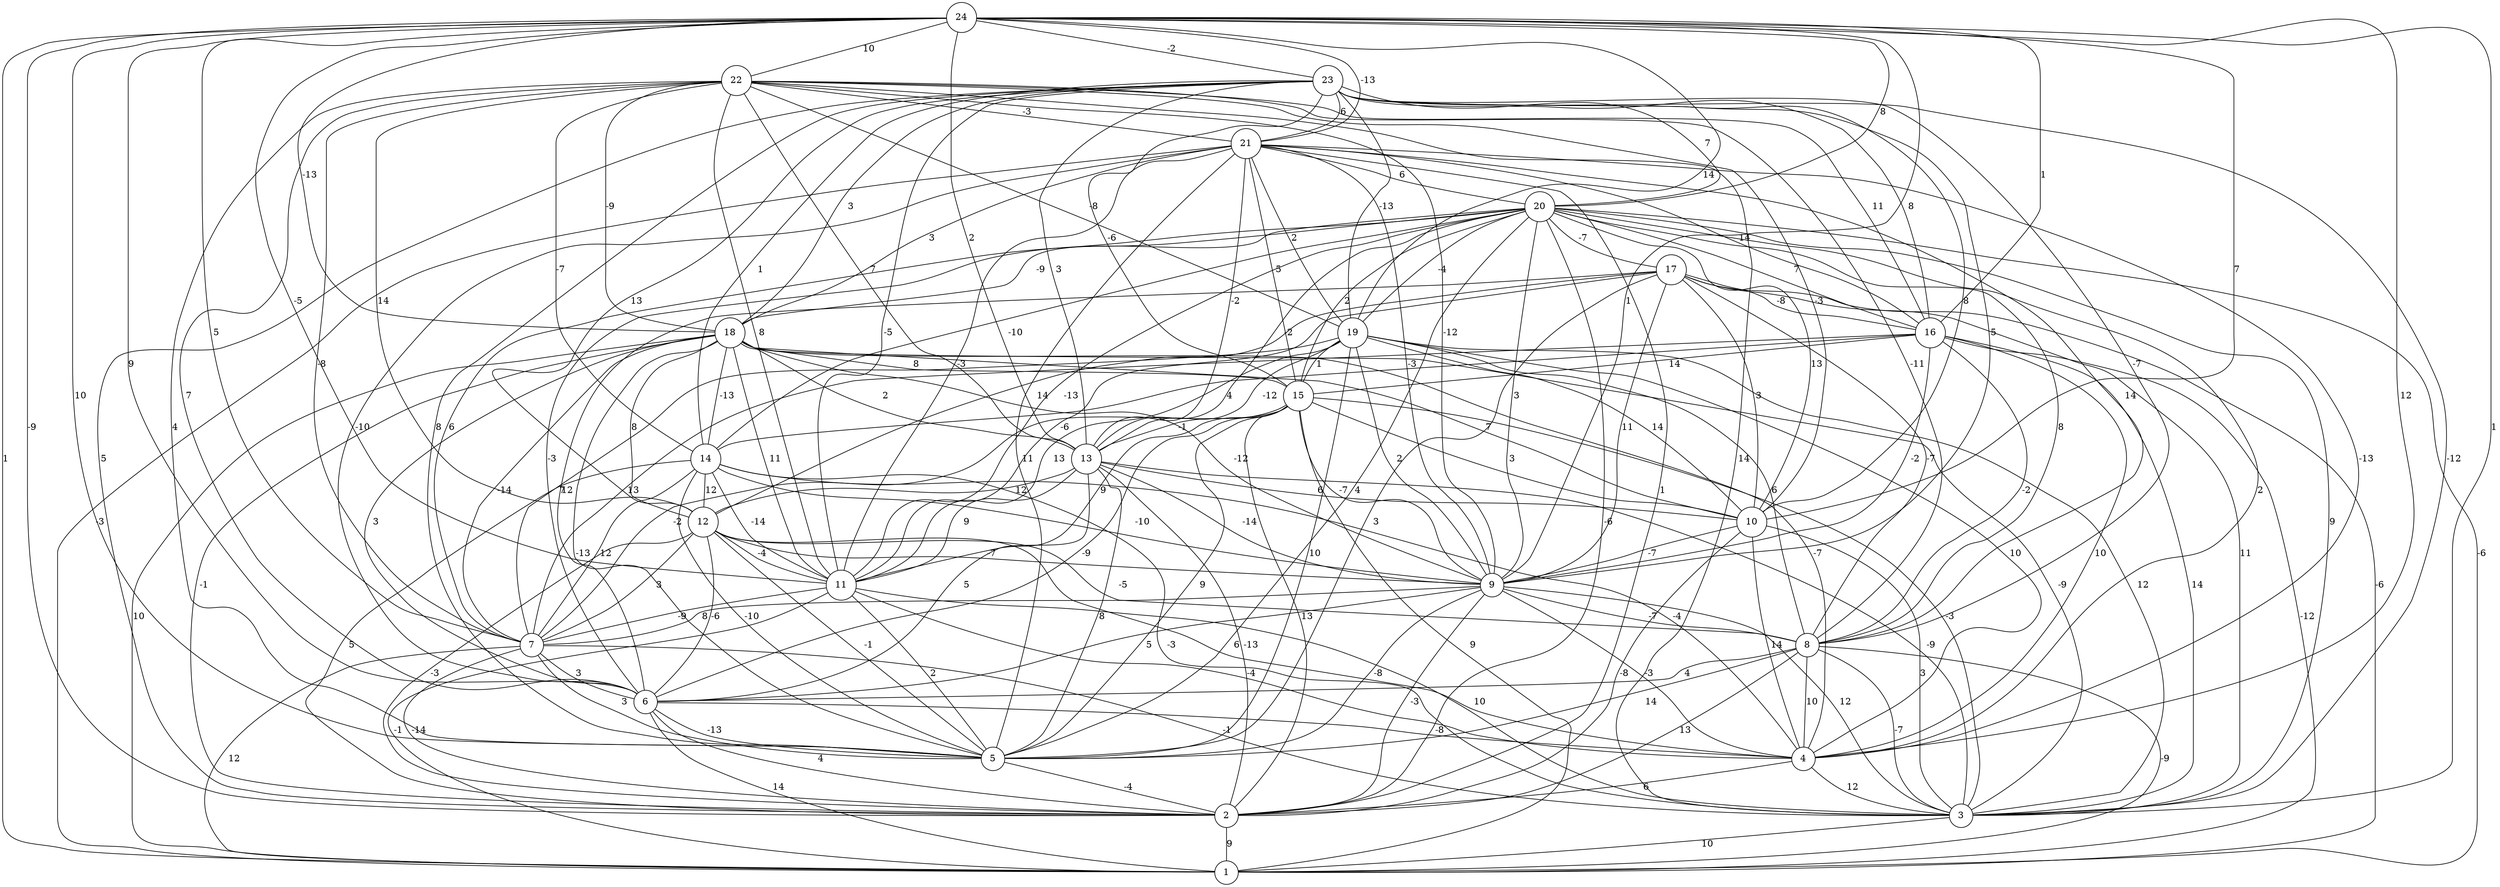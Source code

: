 graph { 
	 fontname="Helvetica,Arial,sans-serif" 
	 node [shape = circle]; 
	 24 -- 1 [label = "1"];
	 24 -- 2 [label = "-9"];
	 24 -- 3 [label = "1"];
	 24 -- 4 [label = "12"];
	 24 -- 5 [label = "10"];
	 24 -- 6 [label = "9"];
	 24 -- 7 [label = "5"];
	 24 -- 9 [label = "1"];
	 24 -- 10 [label = "7"];
	 24 -- 11 [label = "-5"];
	 24 -- 13 [label = "2"];
	 24 -- 16 [label = "1"];
	 24 -- 18 [label = "-13"];
	 24 -- 19 [label = "14"];
	 24 -- 20 [label = "8"];
	 24 -- 21 [label = "-13"];
	 24 -- 22 [label = "10"];
	 24 -- 23 [label = "-2"];
	 23 -- 2 [label = "5"];
	 23 -- 3 [label = "-12"];
	 23 -- 5 [label = "8"];
	 23 -- 8 [label = "-7"];
	 23 -- 9 [label = "5"];
	 23 -- 10 [label = "8"];
	 23 -- 11 [label = "-5"];
	 23 -- 12 [label = "13"];
	 23 -- 13 [label = "3"];
	 23 -- 14 [label = "1"];
	 23 -- 15 [label = "-6"];
	 23 -- 16 [label = "8"];
	 23 -- 18 [label = "3"];
	 23 -- 19 [label = "-13"];
	 23 -- 20 [label = "7"];
	 23 -- 21 [label = "6"];
	 22 -- 3 [label = "14"];
	 22 -- 5 [label = "4"];
	 22 -- 6 [label = "7"];
	 22 -- 7 [label = "-8"];
	 22 -- 8 [label = "-11"];
	 22 -- 9 [label = "-12"];
	 22 -- 10 [label = "-3"];
	 22 -- 11 [label = "8"];
	 22 -- 12 [label = "14"];
	 22 -- 13 [label = "7"];
	 22 -- 14 [label = "-7"];
	 22 -- 16 [label = "11"];
	 22 -- 18 [label = "-9"];
	 22 -- 19 [label = "-8"];
	 22 -- 21 [label = "-3"];
	 21 -- 1 [label = "-3"];
	 21 -- 2 [label = "1"];
	 21 -- 4 [label = "-13"];
	 21 -- 5 [label = "11"];
	 21 -- 6 [label = "-10"];
	 21 -- 8 [label = "14"];
	 21 -- 9 [label = "-3"];
	 21 -- 11 [label = "-3"];
	 21 -- 13 [label = "-2"];
	 21 -- 15 [label = "5"];
	 21 -- 16 [label = "14"];
	 21 -- 18 [label = "3"];
	 21 -- 19 [label = "2"];
	 21 -- 20 [label = "6"];
	 20 -- 1 [label = "-6"];
	 20 -- 2 [label = "-6"];
	 20 -- 3 [label = "9"];
	 20 -- 4 [label = "2"];
	 20 -- 5 [label = "4"];
	 20 -- 6 [label = "-3"];
	 20 -- 7 [label = "6"];
	 20 -- 8 [label = "8"];
	 20 -- 9 [label = "3"];
	 20 -- 10 [label = "13"];
	 20 -- 11 [label = "-13"];
	 20 -- 13 [label = "-2"];
	 20 -- 14 [label = "-10"];
	 20 -- 15 [label = "2"];
	 20 -- 16 [label = "7"];
	 20 -- 17 [label = "-7"];
	 20 -- 18 [label = "-9"];
	 20 -- 19 [label = "-4"];
	 19 -- 3 [label = "12"];
	 19 -- 4 [label = "10"];
	 19 -- 5 [label = "10"];
	 19 -- 7 [label = "7"];
	 19 -- 8 [label = "6"];
	 19 -- 9 [label = "2"];
	 19 -- 10 [label = "14"];
	 19 -- 11 [label = "13"];
	 19 -- 13 [label = "-12"];
	 19 -- 15 [label = "1"];
	 18 -- 1 [label = "10"];
	 18 -- 2 [label = "-1"];
	 18 -- 3 [label = "-9"];
	 18 -- 4 [label = "-7"];
	 18 -- 5 [label = "-13"];
	 18 -- 6 [label = "3"];
	 18 -- 7 [label = "-14"];
	 18 -- 9 [label = "-12"];
	 18 -- 10 [label = "7"];
	 18 -- 11 [label = "11"];
	 18 -- 12 [label = "8"];
	 18 -- 13 [label = "2"];
	 18 -- 14 [label = "-13"];
	 18 -- 15 [label = "8"];
	 17 -- 1 [label = "-6"];
	 17 -- 3 [label = "11"];
	 17 -- 5 [label = "3"];
	 17 -- 6 [label = "12"];
	 17 -- 8 [label = "-7"];
	 17 -- 9 [label = "11"];
	 17 -- 10 [label = "3"];
	 17 -- 11 [label = "-6"];
	 17 -- 12 [label = "14"];
	 17 -- 16 [label = "-8"];
	 16 -- 1 [label = "-12"];
	 16 -- 3 [label = "14"];
	 16 -- 4 [label = "10"];
	 16 -- 7 [label = "13"];
	 16 -- 8 [label = "-2"];
	 16 -- 9 [label = "-2"];
	 16 -- 14 [label = "4"];
	 16 -- 15 [label = "14"];
	 15 -- 1 [label = "9"];
	 15 -- 2 [label = "13"];
	 15 -- 3 [label = "-3"];
	 15 -- 5 [label = "9"];
	 15 -- 6 [label = "-9"];
	 15 -- 7 [label = "-2"];
	 15 -- 9 [label = "-7"];
	 15 -- 10 [label = "3"];
	 15 -- 11 [label = "9"];
	 15 -- 13 [label = "-1"];
	 14 -- 2 [label = "5"];
	 14 -- 3 [label = "-3"];
	 14 -- 4 [label = "-4"];
	 14 -- 5 [label = "-10"];
	 14 -- 7 [label = "12"];
	 14 -- 9 [label = "-10"];
	 14 -- 11 [label = "-14"];
	 14 -- 12 [label = "12"];
	 13 -- 2 [label = "-13"];
	 13 -- 3 [label = "-9"];
	 13 -- 5 [label = "8"];
	 13 -- 6 [label = "5"];
	 13 -- 9 [label = "-14"];
	 13 -- 10 [label = "6"];
	 13 -- 11 [label = "9"];
	 13 -- 12 [label = "12"];
	 12 -- 2 [label = "-3"];
	 12 -- 4 [label = "6"];
	 12 -- 5 [label = "-1"];
	 12 -- 6 [label = "-6"];
	 12 -- 7 [label = "3"];
	 12 -- 8 [label = "-5"];
	 12 -- 9 [label = "-7"];
	 12 -- 11 [label = "-4"];
	 11 -- 1 [label = "-1"];
	 11 -- 3 [label = "10"];
	 11 -- 4 [label = "-4"];
	 11 -- 5 [label = "2"];
	 11 -- 7 [label = "-9"];
	 10 -- 2 [label = "-8"];
	 10 -- 3 [label = "3"];
	 10 -- 4 [label = "14"];
	 10 -- 9 [label = "-7"];
	 9 -- 2 [label = "-3"];
	 9 -- 3 [label = "12"];
	 9 -- 4 [label = "-3"];
	 9 -- 5 [label = "-8"];
	 9 -- 6 [label = "5"];
	 9 -- 7 [label = "8"];
	 9 -- 8 [label = "-7"];
	 8 -- 1 [label = "-9"];
	 8 -- 2 [label = "13"];
	 8 -- 3 [label = "-7"];
	 8 -- 4 [label = "10"];
	 8 -- 5 [label = "14"];
	 8 -- 6 [label = "4"];
	 7 -- 1 [label = "12"];
	 7 -- 2 [label = "-14"];
	 7 -- 3 [label = "-1"];
	 7 -- 5 [label = "3"];
	 7 -- 6 [label = "3"];
	 6 -- 1 [label = "14"];
	 6 -- 2 [label = "4"];
	 6 -- 4 [label = "-8"];
	 6 -- 5 [label = "-13"];
	 5 -- 2 [label = "-4"];
	 4 -- 2 [label = "6"];
	 4 -- 3 [label = "12"];
	 3 -- 1 [label = "10"];
	 2 -- 1 [label = "9"];
	 1;
	 2;
	 3;
	 4;
	 5;
	 6;
	 7;
	 8;
	 9;
	 10;
	 11;
	 12;
	 13;
	 14;
	 15;
	 16;
	 17;
	 18;
	 19;
	 20;
	 21;
	 22;
	 23;
	 24;
}
